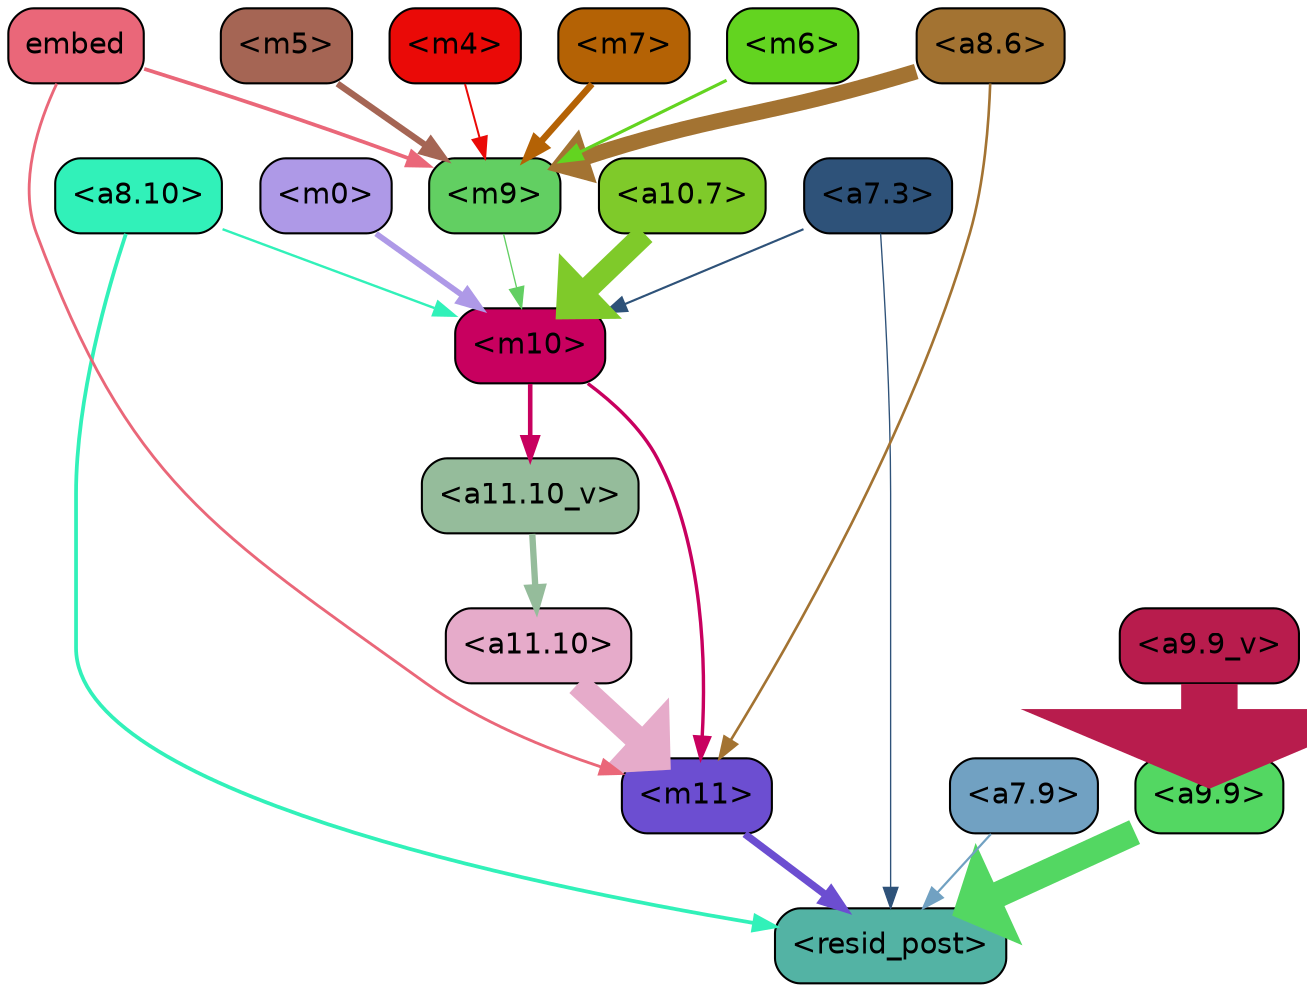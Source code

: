 strict digraph "" {
	graph [bgcolor=transparent,
		layout=dot,
		overlap=false,
		splines=true
	];
	"<m11>"	[color=black,
		fillcolor="#6c4ed1",
		fontname=Helvetica,
		shape=box,
		style="filled, rounded"];
	"<resid_post>"	[color=black,
		fillcolor="#53b3a4",
		fontname=Helvetica,
		shape=box,
		style="filled, rounded"];
	"<m11>" -> "<resid_post>"	[color="#6c4ed1",
		penwidth=3.564229369163513];
	"<a9.9>"	[color=black,
		fillcolor="#53d762",
		fontname=Helvetica,
		shape=box,
		style="filled, rounded"];
	"<a9.9>" -> "<resid_post>"	[color="#53d762",
		penwidth=12.493714332580566];
	"<a8.10>"	[color=black,
		fillcolor="#31f1b9",
		fontname=Helvetica,
		shape=box,
		style="filled, rounded"];
	"<a8.10>" -> "<resid_post>"	[color="#31f1b9",
		penwidth=1.7969894409179688];
	"<m10>"	[color=black,
		fillcolor="#c8005f",
		fontname=Helvetica,
		shape=box,
		style="filled, rounded"];
	"<a8.10>" -> "<m10>"	[color="#31f1b9",
		penwidth=1.1516046524047852];
	"<a7.9>"	[color=black,
		fillcolor="#71a1c2",
		fontname=Helvetica,
		shape=box,
		style="filled, rounded"];
	"<a7.9>" -> "<resid_post>"	[color="#71a1c2",
		penwidth=1.061915397644043];
	"<a7.3>"	[color=black,
		fillcolor="#2e5279",
		fontname=Helvetica,
		shape=box,
		style="filled, rounded"];
	"<a7.3>" -> "<resid_post>"	[color="#2e5279",
		penwidth=0.6493911743164062];
	"<a7.3>" -> "<m10>"	[color="#2e5279",
		penwidth=1.0287714004516602];
	"<a11.10>"	[color=black,
		fillcolor="#e6abca",
		fontname=Helvetica,
		shape=box,
		style="filled, rounded"];
	"<a11.10>" -> "<m11>"	[color="#e6abca",
		penwidth=11.804504871368408];
	"<m10>" -> "<m11>"	[color="#c8005f",
		penwidth=1.6351637840270996];
	"<a11.10_v>"	[color=black,
		fillcolor="#95bc9b",
		fontname=Helvetica,
		shape=box,
		style="filled, rounded"];
	"<m10>" -> "<a11.10_v>"	[color="#c8005f",
		penwidth=2.195528030395508];
	"<a8.6>"	[color=black,
		fillcolor="#a37332",
		fontname=Helvetica,
		shape=box,
		style="filled, rounded"];
	"<a8.6>" -> "<m11>"	[color="#a37332",
		penwidth=1.2564282417297363];
	"<m9>"	[color=black,
		fillcolor="#62cf62",
		fontname=Helvetica,
		shape=box,
		style="filled, rounded"];
	"<a8.6>" -> "<m9>"	[color="#a37332",
		penwidth=7.538959503173828];
	embed	[color=black,
		fillcolor="#ea6779",
		fontname=Helvetica,
		shape=box,
		style="filled, rounded"];
	embed -> "<m11>"	[color="#ea6779",
		penwidth=1.3679008483886719];
	embed -> "<m9>"	[color="#ea6779",
		penwidth=1.8025074005126953];
	"<a11.10_v>" -> "<a11.10>"	[color="#95bc9b",
		penwidth=3.037395477294922];
	"<a10.7>"	[color=black,
		fillcolor="#7fca2a",
		fontname=Helvetica,
		shape=box,
		style="filled, rounded"];
	"<a10.7>" -> "<m10>"	[color="#7fca2a",
		penwidth=10.747549057006836];
	"<m9>" -> "<m10>"	[color="#62cf62",
		penwidth=0.6350235939025879];
	"<m0>"	[color=black,
		fillcolor="#ae99e7",
		fontname=Helvetica,
		shape=box,
		style="filled, rounded"];
	"<m0>" -> "<m10>"	[color="#ae99e7",
		penwidth=2.7613906860351562];
	"<m7>"	[color=black,
		fillcolor="#b46205",
		fontname=Helvetica,
		shape=box,
		style="filled, rounded"];
	"<m7>" -> "<m9>"	[color="#b46205",
		penwidth=3.136892318725586];
	"<m6>"	[color=black,
		fillcolor="#63d420",
		fontname=Helvetica,
		shape=box,
		style="filled, rounded"];
	"<m6>" -> "<m9>"	[color="#63d420",
		penwidth=1.5130538940429688];
	"<m5>"	[color=black,
		fillcolor="#a56554",
		fontname=Helvetica,
		shape=box,
		style="filled, rounded"];
	"<m5>" -> "<m9>"	[color="#a56554",
		penwidth=3.070161819458008];
	"<m4>"	[color=black,
		fillcolor="#ea0a07",
		fontname=Helvetica,
		shape=box,
		style="filled, rounded"];
	"<m4>" -> "<m9>"	[color="#ea0a07",
		penwidth=0.9546451568603516];
	"<a9.9_v>"	[color=black,
		fillcolor="#b81c4d",
		fontname=Helvetica,
		shape=box,
		style="filled, rounded"];
	"<a9.9_v>" -> "<a9.9>"	[color="#b81c4d",
		penwidth=27.08489227294922];
}
